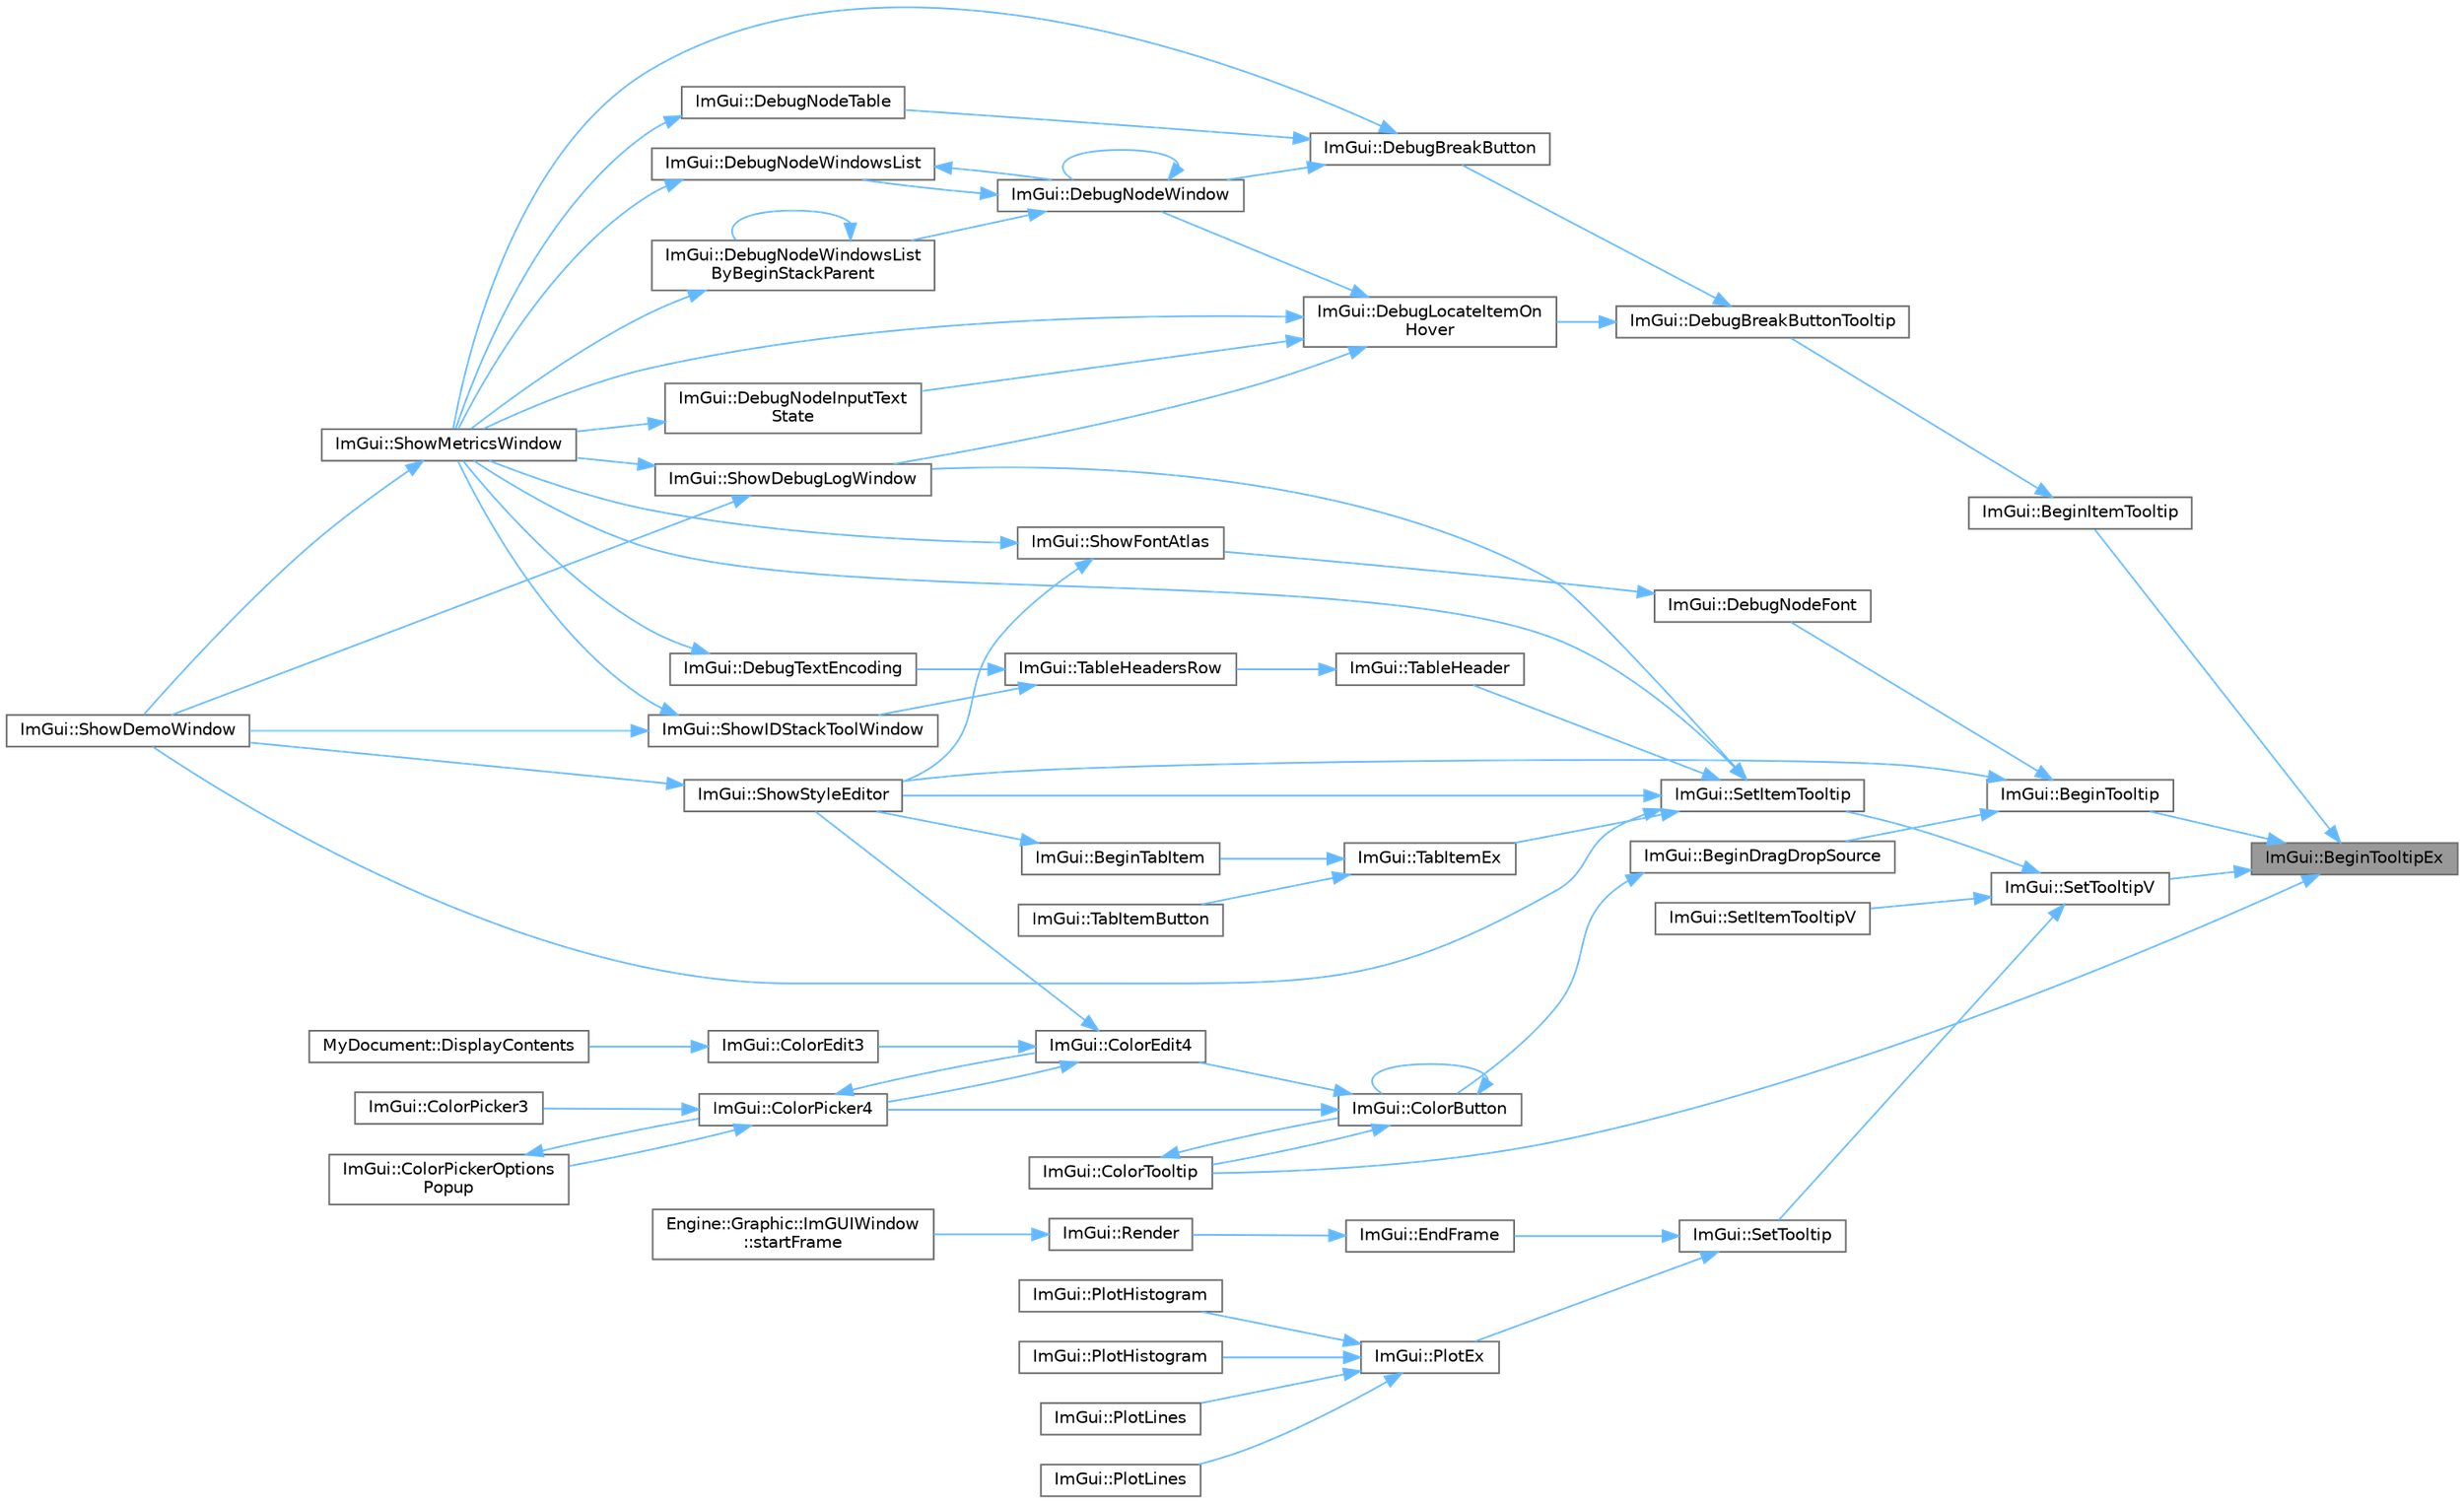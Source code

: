 digraph "ImGui::BeginTooltipEx"
{
 // LATEX_PDF_SIZE
  bgcolor="transparent";
  edge [fontname=Helvetica,fontsize=10,labelfontname=Helvetica,labelfontsize=10];
  node [fontname=Helvetica,fontsize=10,shape=box,height=0.2,width=0.4];
  rankdir="RL";
  Node1 [id="Node000001",label="ImGui::BeginTooltipEx",height=0.2,width=0.4,color="gray40", fillcolor="grey60", style="filled", fontcolor="black",tooltip=" "];
  Node1 -> Node2 [id="edge1_Node000001_Node000002",dir="back",color="steelblue1",style="solid",tooltip=" "];
  Node2 [id="Node000002",label="ImGui::BeginItemTooltip",height=0.2,width=0.4,color="grey40", fillcolor="white", style="filled",URL="$namespace_im_gui.html#a0557ed1d3f89dcb5d25311bf3099ddf5",tooltip=" "];
  Node2 -> Node3 [id="edge2_Node000002_Node000003",dir="back",color="steelblue1",style="solid",tooltip=" "];
  Node3 [id="Node000003",label="ImGui::DebugBreakButtonTooltip",height=0.2,width=0.4,color="grey40", fillcolor="white", style="filled",URL="$namespace_im_gui.html#a6f2a211be11756216a881936bc6d9aab",tooltip=" "];
  Node3 -> Node4 [id="edge3_Node000003_Node000004",dir="back",color="steelblue1",style="solid",tooltip=" "];
  Node4 [id="Node000004",label="ImGui::DebugBreakButton",height=0.2,width=0.4,color="grey40", fillcolor="white", style="filled",URL="$namespace_im_gui.html#ac2e737b701b4d252a54006a4c4214928",tooltip=" "];
  Node4 -> Node5 [id="edge4_Node000004_Node000005",dir="back",color="steelblue1",style="solid",tooltip=" "];
  Node5 [id="Node000005",label="ImGui::DebugNodeTable",height=0.2,width=0.4,color="grey40", fillcolor="white", style="filled",URL="$namespace_im_gui.html#ae944ffc599add73d6f3220165475ffd8",tooltip=" "];
  Node5 -> Node6 [id="edge5_Node000005_Node000006",dir="back",color="steelblue1",style="solid",tooltip=" "];
  Node6 [id="Node000006",label="ImGui::ShowMetricsWindow",height=0.2,width=0.4,color="grey40", fillcolor="white", style="filled",URL="$namespace_im_gui.html#afe7a28c6eb52fff3cc27d5a698fea4ff",tooltip=" "];
  Node6 -> Node7 [id="edge6_Node000006_Node000007",dir="back",color="steelblue1",style="solid",tooltip=" "];
  Node7 [id="Node000007",label="ImGui::ShowDemoWindow",height=0.2,width=0.4,color="grey40", fillcolor="white", style="filled",URL="$namespace_im_gui.html#af95643a0ce4893b9e57c12991922fb18",tooltip=" "];
  Node4 -> Node8 [id="edge7_Node000004_Node000008",dir="back",color="steelblue1",style="solid",tooltip=" "];
  Node8 [id="Node000008",label="ImGui::DebugNodeWindow",height=0.2,width=0.4,color="grey40", fillcolor="white", style="filled",URL="$namespace_im_gui.html#afcb602554925c5409977f0fb39f77e5d",tooltip=" "];
  Node8 -> Node8 [id="edge8_Node000008_Node000008",dir="back",color="steelblue1",style="solid",tooltip=" "];
  Node8 -> Node9 [id="edge9_Node000008_Node000009",dir="back",color="steelblue1",style="solid",tooltip=" "];
  Node9 [id="Node000009",label="ImGui::DebugNodeWindowsList",height=0.2,width=0.4,color="grey40", fillcolor="white", style="filled",URL="$namespace_im_gui.html#a8c2ed9f140c90d8eaca1e2cfd8f46142",tooltip=" "];
  Node9 -> Node8 [id="edge10_Node000009_Node000008",dir="back",color="steelblue1",style="solid",tooltip=" "];
  Node9 -> Node6 [id="edge11_Node000009_Node000006",dir="back",color="steelblue1",style="solid",tooltip=" "];
  Node8 -> Node10 [id="edge12_Node000008_Node000010",dir="back",color="steelblue1",style="solid",tooltip=" "];
  Node10 [id="Node000010",label="ImGui::DebugNodeWindowsList\lByBeginStackParent",height=0.2,width=0.4,color="grey40", fillcolor="white", style="filled",URL="$namespace_im_gui.html#a0fc8019faf3a1aec25b554384ad9e506",tooltip=" "];
  Node10 -> Node10 [id="edge13_Node000010_Node000010",dir="back",color="steelblue1",style="solid",tooltip=" "];
  Node10 -> Node6 [id="edge14_Node000010_Node000006",dir="back",color="steelblue1",style="solid",tooltip=" "];
  Node4 -> Node6 [id="edge15_Node000004_Node000006",dir="back",color="steelblue1",style="solid",tooltip=" "];
  Node3 -> Node11 [id="edge16_Node000003_Node000011",dir="back",color="steelblue1",style="solid",tooltip=" "];
  Node11 [id="Node000011",label="ImGui::DebugLocateItemOn\lHover",height=0.2,width=0.4,color="grey40", fillcolor="white", style="filled",URL="$namespace_im_gui.html#a76cc1722d10c66a7d5bb7e794487a0aa",tooltip=" "];
  Node11 -> Node12 [id="edge17_Node000011_Node000012",dir="back",color="steelblue1",style="solid",tooltip=" "];
  Node12 [id="Node000012",label="ImGui::DebugNodeInputText\lState",height=0.2,width=0.4,color="grey40", fillcolor="white", style="filled",URL="$namespace_im_gui.html#ab85df47e899ab32dbdd5089f40e3802f",tooltip=" "];
  Node12 -> Node6 [id="edge18_Node000012_Node000006",dir="back",color="steelblue1",style="solid",tooltip=" "];
  Node11 -> Node8 [id="edge19_Node000011_Node000008",dir="back",color="steelblue1",style="solid",tooltip=" "];
  Node11 -> Node13 [id="edge20_Node000011_Node000013",dir="back",color="steelblue1",style="solid",tooltip=" "];
  Node13 [id="Node000013",label="ImGui::ShowDebugLogWindow",height=0.2,width=0.4,color="grey40", fillcolor="white", style="filled",URL="$namespace_im_gui.html#af1b39e70cac2e1b9e62dd3c9d154cbd6",tooltip=" "];
  Node13 -> Node7 [id="edge21_Node000013_Node000007",dir="back",color="steelblue1",style="solid",tooltip=" "];
  Node13 -> Node6 [id="edge22_Node000013_Node000006",dir="back",color="steelblue1",style="solid",tooltip=" "];
  Node11 -> Node6 [id="edge23_Node000011_Node000006",dir="back",color="steelblue1",style="solid",tooltip=" "];
  Node1 -> Node14 [id="edge24_Node000001_Node000014",dir="back",color="steelblue1",style="solid",tooltip=" "];
  Node14 [id="Node000014",label="ImGui::BeginTooltip",height=0.2,width=0.4,color="grey40", fillcolor="white", style="filled",URL="$namespace_im_gui.html#a0609fbb218702a720c383c87d0c545a2",tooltip=" "];
  Node14 -> Node15 [id="edge25_Node000014_Node000015",dir="back",color="steelblue1",style="solid",tooltip=" "];
  Node15 [id="Node000015",label="ImGui::BeginDragDropSource",height=0.2,width=0.4,color="grey40", fillcolor="white", style="filled",URL="$namespace_im_gui.html#ac2609b0f034d3bcd8d70d26df8694eaa",tooltip=" "];
  Node15 -> Node16 [id="edge26_Node000015_Node000016",dir="back",color="steelblue1",style="solid",tooltip=" "];
  Node16 [id="Node000016",label="ImGui::ColorButton",height=0.2,width=0.4,color="grey40", fillcolor="white", style="filled",URL="$namespace_im_gui.html#ae2d7c8f37726810753d71d480f0af7f0",tooltip=" "];
  Node16 -> Node16 [id="edge27_Node000016_Node000016",dir="back",color="steelblue1",style="solid",tooltip=" "];
  Node16 -> Node17 [id="edge28_Node000016_Node000017",dir="back",color="steelblue1",style="solid",tooltip=" "];
  Node17 [id="Node000017",label="ImGui::ColorEdit4",height=0.2,width=0.4,color="grey40", fillcolor="white", style="filled",URL="$namespace_im_gui.html#ac3f45e2aa0b1d591cc8a2cdf8b566a45",tooltip=" "];
  Node17 -> Node18 [id="edge29_Node000017_Node000018",dir="back",color="steelblue1",style="solid",tooltip=" "];
  Node18 [id="Node000018",label="ImGui::ColorEdit3",height=0.2,width=0.4,color="grey40", fillcolor="white", style="filled",URL="$namespace_im_gui.html#a5afe76ba1c91f07363e40396e7df656e",tooltip=" "];
  Node18 -> Node19 [id="edge30_Node000018_Node000019",dir="back",color="steelblue1",style="solid",tooltip=" "];
  Node19 [id="Node000019",label="MyDocument::DisplayContents",height=0.2,width=0.4,color="grey40", fillcolor="white", style="filled",URL="$struct_my_document.html#aa51e0b8e6c95b7109a507603599c05d9",tooltip=" "];
  Node17 -> Node20 [id="edge31_Node000017_Node000020",dir="back",color="steelblue1",style="solid",tooltip=" "];
  Node20 [id="Node000020",label="ImGui::ColorPicker4",height=0.2,width=0.4,color="grey40", fillcolor="white", style="filled",URL="$namespace_im_gui.html#a3d5aae9e0a14aa051d5a799abbe97b32",tooltip=" "];
  Node20 -> Node17 [id="edge32_Node000020_Node000017",dir="back",color="steelblue1",style="solid",tooltip=" "];
  Node20 -> Node21 [id="edge33_Node000020_Node000021",dir="back",color="steelblue1",style="solid",tooltip=" "];
  Node21 [id="Node000021",label="ImGui::ColorPicker3",height=0.2,width=0.4,color="grey40", fillcolor="white", style="filled",URL="$namespace_im_gui.html#a2a2a98cb9a17b18702be6b954670b388",tooltip=" "];
  Node20 -> Node22 [id="edge34_Node000020_Node000022",dir="back",color="steelblue1",style="solid",tooltip=" "];
  Node22 [id="Node000022",label="ImGui::ColorPickerOptions\lPopup",height=0.2,width=0.4,color="grey40", fillcolor="white", style="filled",URL="$namespace_im_gui.html#a6d112eeb6d8ffdebbc9d9a8c66babbee",tooltip=" "];
  Node22 -> Node20 [id="edge35_Node000022_Node000020",dir="back",color="steelblue1",style="solid",tooltip=" "];
  Node17 -> Node23 [id="edge36_Node000017_Node000023",dir="back",color="steelblue1",style="solid",tooltip=" "];
  Node23 [id="Node000023",label="ImGui::ShowStyleEditor",height=0.2,width=0.4,color="grey40", fillcolor="white", style="filled",URL="$namespace_im_gui.html#ab2eb3dec78d054fe3feab1c091ec5de5",tooltip=" "];
  Node23 -> Node7 [id="edge37_Node000023_Node000007",dir="back",color="steelblue1",style="solid",tooltip=" "];
  Node16 -> Node20 [id="edge38_Node000016_Node000020",dir="back",color="steelblue1",style="solid",tooltip=" "];
  Node16 -> Node24 [id="edge39_Node000016_Node000024",dir="back",color="steelblue1",style="solid",tooltip=" "];
  Node24 [id="Node000024",label="ImGui::ColorTooltip",height=0.2,width=0.4,color="grey40", fillcolor="white", style="filled",URL="$namespace_im_gui.html#afad90b366b6471e3b13175c0ebeb26c8",tooltip=" "];
  Node24 -> Node16 [id="edge40_Node000024_Node000016",dir="back",color="steelblue1",style="solid",tooltip=" "];
  Node14 -> Node25 [id="edge41_Node000014_Node000025",dir="back",color="steelblue1",style="solid",tooltip=" "];
  Node25 [id="Node000025",label="ImGui::DebugNodeFont",height=0.2,width=0.4,color="grey40", fillcolor="white", style="filled",URL="$namespace_im_gui.html#ae0207d60728f7e6a47dbcd1d7d84e3cb",tooltip=" "];
  Node25 -> Node26 [id="edge42_Node000025_Node000026",dir="back",color="steelblue1",style="solid",tooltip=" "];
  Node26 [id="Node000026",label="ImGui::ShowFontAtlas",height=0.2,width=0.4,color="grey40", fillcolor="white", style="filled",URL="$namespace_im_gui.html#acab51ec2b39577845309f24535381038",tooltip=" "];
  Node26 -> Node6 [id="edge43_Node000026_Node000006",dir="back",color="steelblue1",style="solid",tooltip=" "];
  Node26 -> Node23 [id="edge44_Node000026_Node000023",dir="back",color="steelblue1",style="solid",tooltip=" "];
  Node14 -> Node23 [id="edge45_Node000014_Node000023",dir="back",color="steelblue1",style="solid",tooltip=" "];
  Node1 -> Node24 [id="edge46_Node000001_Node000024",dir="back",color="steelblue1",style="solid",tooltip=" "];
  Node1 -> Node27 [id="edge47_Node000001_Node000027",dir="back",color="steelblue1",style="solid",tooltip=" "];
  Node27 [id="Node000027",label="ImGui::SetTooltipV",height=0.2,width=0.4,color="grey40", fillcolor="white", style="filled",URL="$namespace_im_gui.html#a3826acf68fc4a12bb66401575f51d6a2",tooltip=" "];
  Node27 -> Node28 [id="edge48_Node000027_Node000028",dir="back",color="steelblue1",style="solid",tooltip=" "];
  Node28 [id="Node000028",label="ImGui::SetItemTooltip",height=0.2,width=0.4,color="grey40", fillcolor="white", style="filled",URL="$namespace_im_gui.html#a3685a04624f724222fa78824de3a1c63",tooltip=" "];
  Node28 -> Node13 [id="edge49_Node000028_Node000013",dir="back",color="steelblue1",style="solid",tooltip=" "];
  Node28 -> Node7 [id="edge50_Node000028_Node000007",dir="back",color="steelblue1",style="solid",tooltip=" "];
  Node28 -> Node6 [id="edge51_Node000028_Node000006",dir="back",color="steelblue1",style="solid",tooltip=" "];
  Node28 -> Node23 [id="edge52_Node000028_Node000023",dir="back",color="steelblue1",style="solid",tooltip=" "];
  Node28 -> Node29 [id="edge53_Node000028_Node000029",dir="back",color="steelblue1",style="solid",tooltip=" "];
  Node29 [id="Node000029",label="ImGui::TabItemEx",height=0.2,width=0.4,color="grey40", fillcolor="white", style="filled",URL="$namespace_im_gui.html#a4e0986fc689e7855cd9a9099dc87dac5",tooltip=" "];
  Node29 -> Node30 [id="edge54_Node000029_Node000030",dir="back",color="steelblue1",style="solid",tooltip=" "];
  Node30 [id="Node000030",label="ImGui::BeginTabItem",height=0.2,width=0.4,color="grey40", fillcolor="white", style="filled",URL="$namespace_im_gui.html#a4cee1ccc9018a298cfff90a704bde8ca",tooltip=" "];
  Node30 -> Node23 [id="edge55_Node000030_Node000023",dir="back",color="steelblue1",style="solid",tooltip=" "];
  Node29 -> Node31 [id="edge56_Node000029_Node000031",dir="back",color="steelblue1",style="solid",tooltip=" "];
  Node31 [id="Node000031",label="ImGui::TabItemButton",height=0.2,width=0.4,color="grey40", fillcolor="white", style="filled",URL="$namespace_im_gui.html#a1dbc539ac5b49e9445c4573607e6d60d",tooltip=" "];
  Node28 -> Node32 [id="edge57_Node000028_Node000032",dir="back",color="steelblue1",style="solid",tooltip=" "];
  Node32 [id="Node000032",label="ImGui::TableHeader",height=0.2,width=0.4,color="grey40", fillcolor="white", style="filled",URL="$namespace_im_gui.html#ae51bc07bc518779f58def3c0e2d0045c",tooltip=" "];
  Node32 -> Node33 [id="edge58_Node000032_Node000033",dir="back",color="steelblue1",style="solid",tooltip=" "];
  Node33 [id="Node000033",label="ImGui::TableHeadersRow",height=0.2,width=0.4,color="grey40", fillcolor="white", style="filled",URL="$namespace_im_gui.html#a0c16791f4620e8db38511553d5d63335",tooltip=" "];
  Node33 -> Node34 [id="edge59_Node000033_Node000034",dir="back",color="steelblue1",style="solid",tooltip=" "];
  Node34 [id="Node000034",label="ImGui::DebugTextEncoding",height=0.2,width=0.4,color="grey40", fillcolor="white", style="filled",URL="$namespace_im_gui.html#a326f0badd138d1dea078a31b0e8dd685",tooltip=" "];
  Node34 -> Node6 [id="edge60_Node000034_Node000006",dir="back",color="steelblue1",style="solid",tooltip=" "];
  Node33 -> Node35 [id="edge61_Node000033_Node000035",dir="back",color="steelblue1",style="solid",tooltip=" "];
  Node35 [id="Node000035",label="ImGui::ShowIDStackToolWindow",height=0.2,width=0.4,color="grey40", fillcolor="white", style="filled",URL="$namespace_im_gui.html#ab4a87bf4a874a8e5872b60b4a9b1d99e",tooltip=" "];
  Node35 -> Node7 [id="edge62_Node000035_Node000007",dir="back",color="steelblue1",style="solid",tooltip=" "];
  Node35 -> Node6 [id="edge63_Node000035_Node000006",dir="back",color="steelblue1",style="solid",tooltip=" "];
  Node27 -> Node36 [id="edge64_Node000027_Node000036",dir="back",color="steelblue1",style="solid",tooltip=" "];
  Node36 [id="Node000036",label="ImGui::SetItemTooltipV",height=0.2,width=0.4,color="grey40", fillcolor="white", style="filled",URL="$namespace_im_gui.html#a7729dc27e2807c6e2f6dc91fb7fc9d6a",tooltip=" "];
  Node27 -> Node37 [id="edge65_Node000027_Node000037",dir="back",color="steelblue1",style="solid",tooltip=" "];
  Node37 [id="Node000037",label="ImGui::SetTooltip",height=0.2,width=0.4,color="grey40", fillcolor="white", style="filled",URL="$namespace_im_gui.html#a313073fa01b8a9791f241ef93091ce92",tooltip=" "];
  Node37 -> Node38 [id="edge66_Node000037_Node000038",dir="back",color="steelblue1",style="solid",tooltip=" "];
  Node38 [id="Node000038",label="ImGui::EndFrame",height=0.2,width=0.4,color="grey40", fillcolor="white", style="filled",URL="$namespace_im_gui.html#a246c37da45e88a12ade440a0feacb4ee",tooltip=" "];
  Node38 -> Node39 [id="edge67_Node000038_Node000039",dir="back",color="steelblue1",style="solid",tooltip=" "];
  Node39 [id="Node000039",label="ImGui::Render",height=0.2,width=0.4,color="grey40", fillcolor="white", style="filled",URL="$namespace_im_gui.html#ab51a164f547317c16c441f1599e3946d",tooltip=" "];
  Node39 -> Node40 [id="edge68_Node000039_Node000040",dir="back",color="steelblue1",style="solid",tooltip=" "];
  Node40 [id="Node000040",label="Engine::Graphic::ImGUIWindow\l::startFrame",height=0.2,width=0.4,color="grey40", fillcolor="white", style="filled",URL="$class_engine_1_1_graphic_1_1_im_g_u_i_window.html#a9ca05f8fa30f8ee342d254eb0d34948a",tooltip=" "];
  Node37 -> Node41 [id="edge69_Node000037_Node000041",dir="back",color="steelblue1",style="solid",tooltip=" "];
  Node41 [id="Node000041",label="ImGui::PlotEx",height=0.2,width=0.4,color="grey40", fillcolor="white", style="filled",URL="$namespace_im_gui.html#afb3147b9a00e396e0b11a1bfe24b8f42",tooltip=" "];
  Node41 -> Node42 [id="edge70_Node000041_Node000042",dir="back",color="steelblue1",style="solid",tooltip=" "];
  Node42 [id="Node000042",label="ImGui::PlotHistogram",height=0.2,width=0.4,color="grey40", fillcolor="white", style="filled",URL="$namespace_im_gui.html#af7a92b2118981835b5251bfdaac50252",tooltip=" "];
  Node41 -> Node43 [id="edge71_Node000041_Node000043",dir="back",color="steelblue1",style="solid",tooltip=" "];
  Node43 [id="Node000043",label="ImGui::PlotHistogram",height=0.2,width=0.4,color="grey40", fillcolor="white", style="filled",URL="$namespace_im_gui.html#af8089203baf8cf723a158c9e34bda2a4",tooltip=" "];
  Node41 -> Node44 [id="edge72_Node000041_Node000044",dir="back",color="steelblue1",style="solid",tooltip=" "];
  Node44 [id="Node000044",label="ImGui::PlotLines",height=0.2,width=0.4,color="grey40", fillcolor="white", style="filled",URL="$namespace_im_gui.html#a2bc21c56e4796855313804086cca114f",tooltip=" "];
  Node41 -> Node45 [id="edge73_Node000041_Node000045",dir="back",color="steelblue1",style="solid",tooltip=" "];
  Node45 [id="Node000045",label="ImGui::PlotLines",height=0.2,width=0.4,color="grey40", fillcolor="white", style="filled",URL="$namespace_im_gui.html#a94a2645d45c96da35b834dc7db93a9f1",tooltip=" "];
}
